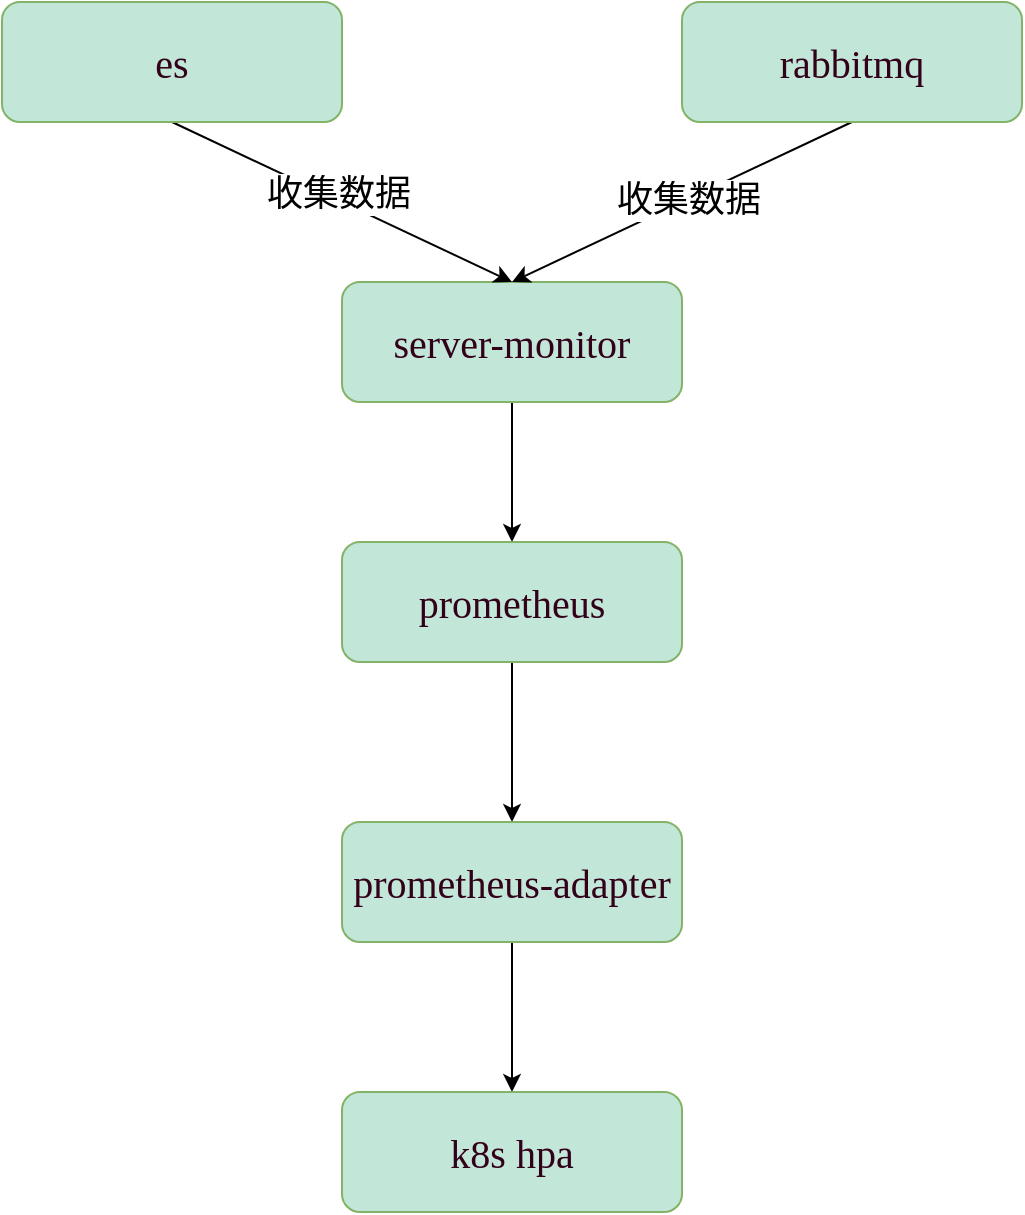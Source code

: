 <mxfile version="15.2.7" type="github">
  <diagram id="cVd8j0bsVzwL2Fom3_zw" name="第 1 页">
    <mxGraphModel dx="1960" dy="1045" grid="1" gridSize="10" guides="1" tooltips="1" connect="1" arrows="1" fold="1" page="1" pageScale="1" pageWidth="827" pageHeight="1169" math="0" shadow="0">
      <root>
        <mxCell id="0" />
        <mxCell id="1" parent="0" />
        <mxCell id="l-RudAxd-8t4JVGz3Vu4-7" value="" style="edgeStyle=orthogonalEdgeStyle;rounded=0;orthogonalLoop=1;jettySize=auto;html=1;" edge="1" parent="1" source="l-RudAxd-8t4JVGz3Vu4-2" target="l-RudAxd-8t4JVGz3Vu4-3">
          <mxGeometry relative="1" as="geometry" />
        </mxCell>
        <mxCell id="l-RudAxd-8t4JVGz3Vu4-2" value="server-monitor" style="rounded=1;whiteSpace=wrap;html=1;strokeColor=#82b366;fillColor=#C2E7D9;fontFamily=Verdana;fontSize=20;fontColor=#33001A;" vertex="1" parent="1">
          <mxGeometry x="310" y="150" width="170" height="60" as="geometry" />
        </mxCell>
        <mxCell id="l-RudAxd-8t4JVGz3Vu4-8" value="" style="edgeStyle=orthogonalEdgeStyle;rounded=0;orthogonalLoop=1;jettySize=auto;html=1;" edge="1" parent="1" source="l-RudAxd-8t4JVGz3Vu4-3" target="l-RudAxd-8t4JVGz3Vu4-4">
          <mxGeometry relative="1" as="geometry" />
        </mxCell>
        <mxCell id="l-RudAxd-8t4JVGz3Vu4-3" value="prometheus" style="rounded=1;whiteSpace=wrap;html=1;strokeColor=#82b366;fillColor=#C2E7D9;fontFamily=Verdana;fontSize=20;fontColor=#33001A;" vertex="1" parent="1">
          <mxGeometry x="310" y="280" width="170" height="60" as="geometry" />
        </mxCell>
        <mxCell id="l-RudAxd-8t4JVGz3Vu4-9" value="" style="edgeStyle=orthogonalEdgeStyle;rounded=0;orthogonalLoop=1;jettySize=auto;html=1;" edge="1" parent="1" source="l-RudAxd-8t4JVGz3Vu4-4" target="l-RudAxd-8t4JVGz3Vu4-5">
          <mxGeometry relative="1" as="geometry" />
        </mxCell>
        <mxCell id="l-RudAxd-8t4JVGz3Vu4-4" value="prometheus-adapter" style="rounded=1;whiteSpace=wrap;html=1;strokeColor=#82b366;fillColor=#C2E7D9;fontFamily=Verdana;fontSize=20;fontColor=#33001A;" vertex="1" parent="1">
          <mxGeometry x="310" y="420" width="170" height="60" as="geometry" />
        </mxCell>
        <mxCell id="l-RudAxd-8t4JVGz3Vu4-5" value="k8s hpa" style="rounded=1;whiteSpace=wrap;html=1;strokeColor=#82b366;fillColor=#C2E7D9;fontFamily=Verdana;fontSize=20;fontColor=#33001A;" vertex="1" parent="1">
          <mxGeometry x="310" y="555" width="170" height="60" as="geometry" />
        </mxCell>
        <mxCell id="l-RudAxd-8t4JVGz3Vu4-19" style="rounded=0;orthogonalLoop=1;jettySize=auto;html=1;entryX=0.5;entryY=0;entryDx=0;entryDy=0;exitX=0.5;exitY=1;exitDx=0;exitDy=0;" edge="1" parent="1" source="l-RudAxd-8t4JVGz3Vu4-17" target="l-RudAxd-8t4JVGz3Vu4-2">
          <mxGeometry relative="1" as="geometry" />
        </mxCell>
        <mxCell id="l-RudAxd-8t4JVGz3Vu4-21" value="&lt;font style=&quot;font-size: 18px&quot;&gt;收集数据&lt;/font&gt;" style="edgeLabel;html=1;align=center;verticalAlign=middle;resizable=0;points=[];" vertex="1" connectable="0" parent="l-RudAxd-8t4JVGz3Vu4-19">
          <mxGeometry x="-0.048" y="3" relative="1" as="geometry">
            <mxPoint as="offset" />
          </mxGeometry>
        </mxCell>
        <mxCell id="l-RudAxd-8t4JVGz3Vu4-17" value="es" style="rounded=1;whiteSpace=wrap;html=1;strokeColor=#82b366;fillColor=#C2E7D9;fontFamily=Verdana;fontSize=20;fontColor=#33001A;" vertex="1" parent="1">
          <mxGeometry x="140" y="10" width="170" height="60" as="geometry" />
        </mxCell>
        <mxCell id="l-RudAxd-8t4JVGz3Vu4-20" style="edgeStyle=none;rounded=0;orthogonalLoop=1;jettySize=auto;html=1;exitX=0.5;exitY=1;exitDx=0;exitDy=0;entryX=0.5;entryY=0;entryDx=0;entryDy=0;" edge="1" parent="1" source="l-RudAxd-8t4JVGz3Vu4-18" target="l-RudAxd-8t4JVGz3Vu4-2">
          <mxGeometry relative="1" as="geometry" />
        </mxCell>
        <mxCell id="l-RudAxd-8t4JVGz3Vu4-23" value="&lt;font style=&quot;font-size: 18px&quot;&gt;收集数据&lt;/font&gt;" style="edgeLabel;html=1;align=center;verticalAlign=middle;resizable=0;points=[];" vertex="1" connectable="0" parent="l-RudAxd-8t4JVGz3Vu4-20">
          <mxGeometry x="-0.043" relative="1" as="geometry">
            <mxPoint x="-1" as="offset" />
          </mxGeometry>
        </mxCell>
        <mxCell id="l-RudAxd-8t4JVGz3Vu4-18" value="rabbitmq" style="rounded=1;whiteSpace=wrap;html=1;strokeColor=#82b366;fillColor=#C2E7D9;fontFamily=Verdana;fontSize=20;fontColor=#33001A;" vertex="1" parent="1">
          <mxGeometry x="480" y="10" width="170" height="60" as="geometry" />
        </mxCell>
      </root>
    </mxGraphModel>
  </diagram>
</mxfile>
